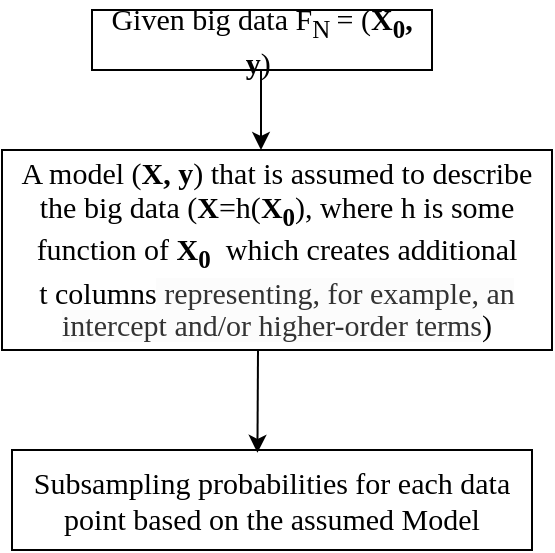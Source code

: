 <mxfile version="21.0.2" type="device"><diagram name="Page-1" id="R4AsmcvYFjGf48vQNs4f"><mxGraphModel dx="1050" dy="579" grid="1" gridSize="10" guides="1" tooltips="1" connect="1" arrows="1" fold="1" page="1" pageScale="1" pageWidth="4681" pageHeight="3300" math="0" shadow="0"><root><mxCell id="0"/><mxCell id="1" parent="0"/><mxCell id="InCazaLxu03T8HRaRG47-1" value="&lt;font face=&quot;calibri&quot; style=&quot;font-size: 15px;&quot;&gt;Given big data F&lt;sub&gt;N&amp;nbsp;&lt;/sub&gt;= (&lt;b&gt;X&lt;sub&gt;0&lt;/sub&gt;, y&lt;/b&gt;)&amp;nbsp;&lt;/font&gt;" style="rounded=0;whiteSpace=wrap;html=1;" vertex="1" parent="1"><mxGeometry x="240" y="50" width="170" height="30" as="geometry"/></mxCell><mxCell id="InCazaLxu03T8HRaRG47-2" value="" style="endArrow=classic;html=1;rounded=0;" edge="1" parent="1"><mxGeometry width="50" height="50" relative="1" as="geometry"><mxPoint x="324.5" y="80" as="sourcePoint"/><mxPoint x="324.5" y="120" as="targetPoint"/></mxGeometry></mxCell><mxCell id="InCazaLxu03T8HRaRG47-3" value="&lt;div style=&quot;line-height: 110%; font-size: 15px;&quot;&gt;&lt;font style=&quot;font-size: 15px;&quot;&gt;&lt;span style=&quot;font-family: calibri; background-color: initial;&quot;&gt;A model (&lt;/span&gt;&lt;b style=&quot;font-family: calibri; background-color: initial;&quot;&gt;X, y&lt;/b&gt;&lt;span style=&quot;font-family: calibri; background-color: initial;&quot;&gt;) that is assumed to describe&lt;/span&gt;&lt;/font&gt;&lt;/div&gt;&lt;font face=&quot;calibri&quot; style=&quot;font-size: 15px;&quot;&gt;&lt;div style=&quot;line-height: 110%;&quot;&gt;&lt;span style=&quot;background-color: initial;&quot;&gt;the big data (&lt;/span&gt;&lt;b style=&quot;background-color: initial;&quot;&gt;X&lt;/b&gt;&lt;span style=&quot;background-color: initial;&quot;&gt;=h(&lt;/span&gt;&lt;b style=&quot;background-color: initial;&quot;&gt;X&lt;sub&gt;0&lt;/sub&gt;&lt;/b&gt;&lt;span style=&quot;background-color: initial;&quot;&gt;), where h &lt;/span&gt;&lt;span style=&quot;background-color: initial;&quot;&gt;is &lt;/span&gt;&lt;span style=&quot;background-color: initial;&quot;&gt;some function of &lt;/span&gt;&lt;b style=&quot;background-color: initial;&quot;&gt;X&lt;sub&gt;0&lt;/sub&gt;&lt;/b&gt;&lt;span style=&quot;background-color: initial;&quot;&gt;&amp;nbsp; which creates &lt;/span&gt;&lt;span style=&quot;background-color: initial;&quot;&gt;additional&lt;/span&gt;&lt;/div&gt;&lt;div style=&quot;line-height: 110%;&quot;&gt;&lt;span style=&quot;background-color: initial;&quot;&gt;t columns&lt;/span&gt;&lt;span style=&quot;border-color: var(--border-color); color: rgb(51, 51, 51); background-color: rgb(252, 252, 252);&quot;&gt;&amp;nbsp;representing, for example, an intercept and/or higher-order terms&lt;/span&gt;&lt;span style=&quot;background-color: initial;&quot;&gt;)&lt;/span&gt;&lt;/div&gt;&lt;/font&gt;" style="rounded=0;whiteSpace=wrap;html=1;align=center;" vertex="1" parent="1"><mxGeometry x="195" y="120" width="275" height="100" as="geometry"/></mxCell><mxCell id="InCazaLxu03T8HRaRG47-4" value="&lt;font style=&quot;font-size: 15px;&quot; face=&quot;calibri&quot;&gt;Subsampling probabilities for each data point based on the assumed Model&lt;/font&gt;" style="rounded=0;whiteSpace=wrap;html=1;" vertex="1" parent="1"><mxGeometry x="200" y="270" width="260" height="50" as="geometry"/></mxCell><mxCell id="InCazaLxu03T8HRaRG47-7" value="" style="endArrow=classic;html=1;rounded=0;entryX=0.472;entryY=0.028;entryDx=0;entryDy=0;entryPerimeter=0;" edge="1" parent="1" target="InCazaLxu03T8HRaRG47-4"><mxGeometry width="50" height="50" relative="1" as="geometry"><mxPoint x="323" y="220" as="sourcePoint"/><mxPoint x="334.5" y="130" as="targetPoint"/></mxGeometry></mxCell></root></mxGraphModel></diagram></mxfile>